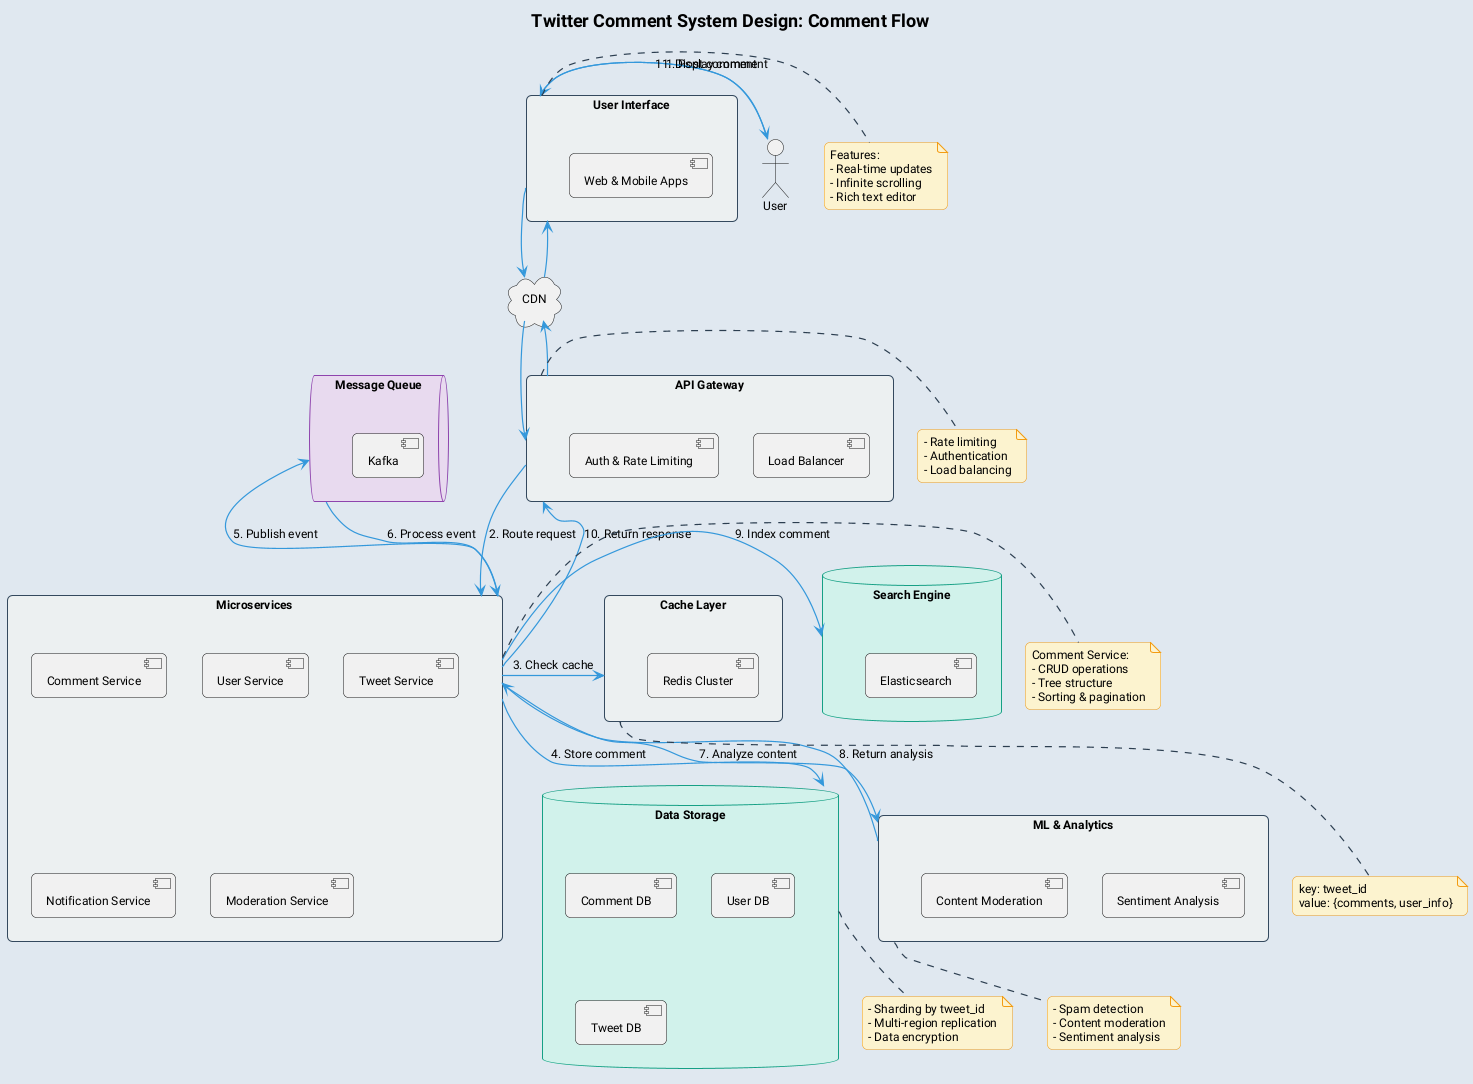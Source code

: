 @startuml Twitter Comment System Design

!define FONTNAME Roboto
!define FONTSIZE 12
!define TITLEFONTSIZE 18

skinparam backgroundColor #E0E8F0
skinparam defaultFontName FONTNAME
skinparam defaultFontSize FONTSIZE
skinparam roundcorner 10
skinparam shadowing false
skinparam ArrowColor #2C3E50
skinparam ArrowThickness 1.2
skinparam rectangleBorderColor #34495E
skinparam rectangleBackgroundColor #ECF0F1
skinparam databaseBorderColor #16A085
skinparam databaseBackgroundColor #D1F2EB
skinparam queueBorderColor #8E44AD
skinparam queueBackgroundColor #E8DAEF
skinparam noteBorderColor #F39C12
skinparam noteBackgroundColor #FCF3CF

title <font size=TITLEFONTSIZE>Twitter Comment System Design: Comment Flow</font>

actor User

rectangle "User Interface" as UI {
    [Web & Mobile Apps]
}

cloud "CDN" as CDN

rectangle "API Gateway" as APIGateway {
    [Load Balancer]
    [Auth & Rate Limiting]
}

rectangle "Microservices" as Microservices {
    [Comment Service]
    [User Service]
    [Tweet Service]
    [Notification Service]
    [Moderation Service]
}

database "Data Storage" as DataStorage {
    [Comment DB]
    [User DB]
    [Tweet DB]
}

rectangle "Cache Layer" as CacheLayer {
    [Redis Cluster]
}

queue "Message Queue" as MessageQueue {
    [Kafka]
}

database "Search Engine" as SearchEngine {
    [Elasticsearch]
}

rectangle "ML & Analytics" as MLAnalytics {
    [Sentiment Analysis]
    [Content Moderation]
}

User -[#3498DB]right-> UI : "1. Post comment"
UI -[#3498DB]down-> CDN
CDN -[#3498DB]down-> APIGateway
APIGateway -[#3498DB]down-> Microservices : "2. Route request"
Microservices -[#3498DB]right-> CacheLayer : "3. Check cache"
Microservices -[#3498DB]down-> DataStorage : "4. Store comment"
Microservices -[#3498DB]left-> MessageQueue : "5. Publish event"
MessageQueue -[#3498DB]-> Microservices : "6. Process event"
Microservices -[#3498DB]-> MLAnalytics : "7. Analyze content"
MLAnalytics -[#3498DB]-> Microservices : "8. Return analysis"
Microservices -[#3498DB]right-> SearchEngine : "9. Index comment"
Microservices -[#3498DB]up-> APIGateway : "10. Return response"
APIGateway -[#3498DB]up-> CDN
CDN -[#3498DB]up-> UI
UI -[#3498DB]left-> User : "11. Display comment"

note right of UI
  Features:
  - Real-time updates
  - Infinite scrolling
  - Rich text editor
end note

note right of APIGateway
  - Rate limiting
  - Authentication
  - Load balancing
end note

note right of Microservices
  Comment Service:
  - CRUD operations
  - Tree structure
  - Sorting & pagination
end note

note bottom of DataStorage
  - Sharding by tweet_id
  - Multi-region replication
  - Data encryption
end note

note bottom of CacheLayer
  key: tweet_id
  value: {comments, user_info}
end note

note bottom of MLAnalytics
  - Spam detection
  - Content moderation
  - Sentiment analysis
end note

@enduml
